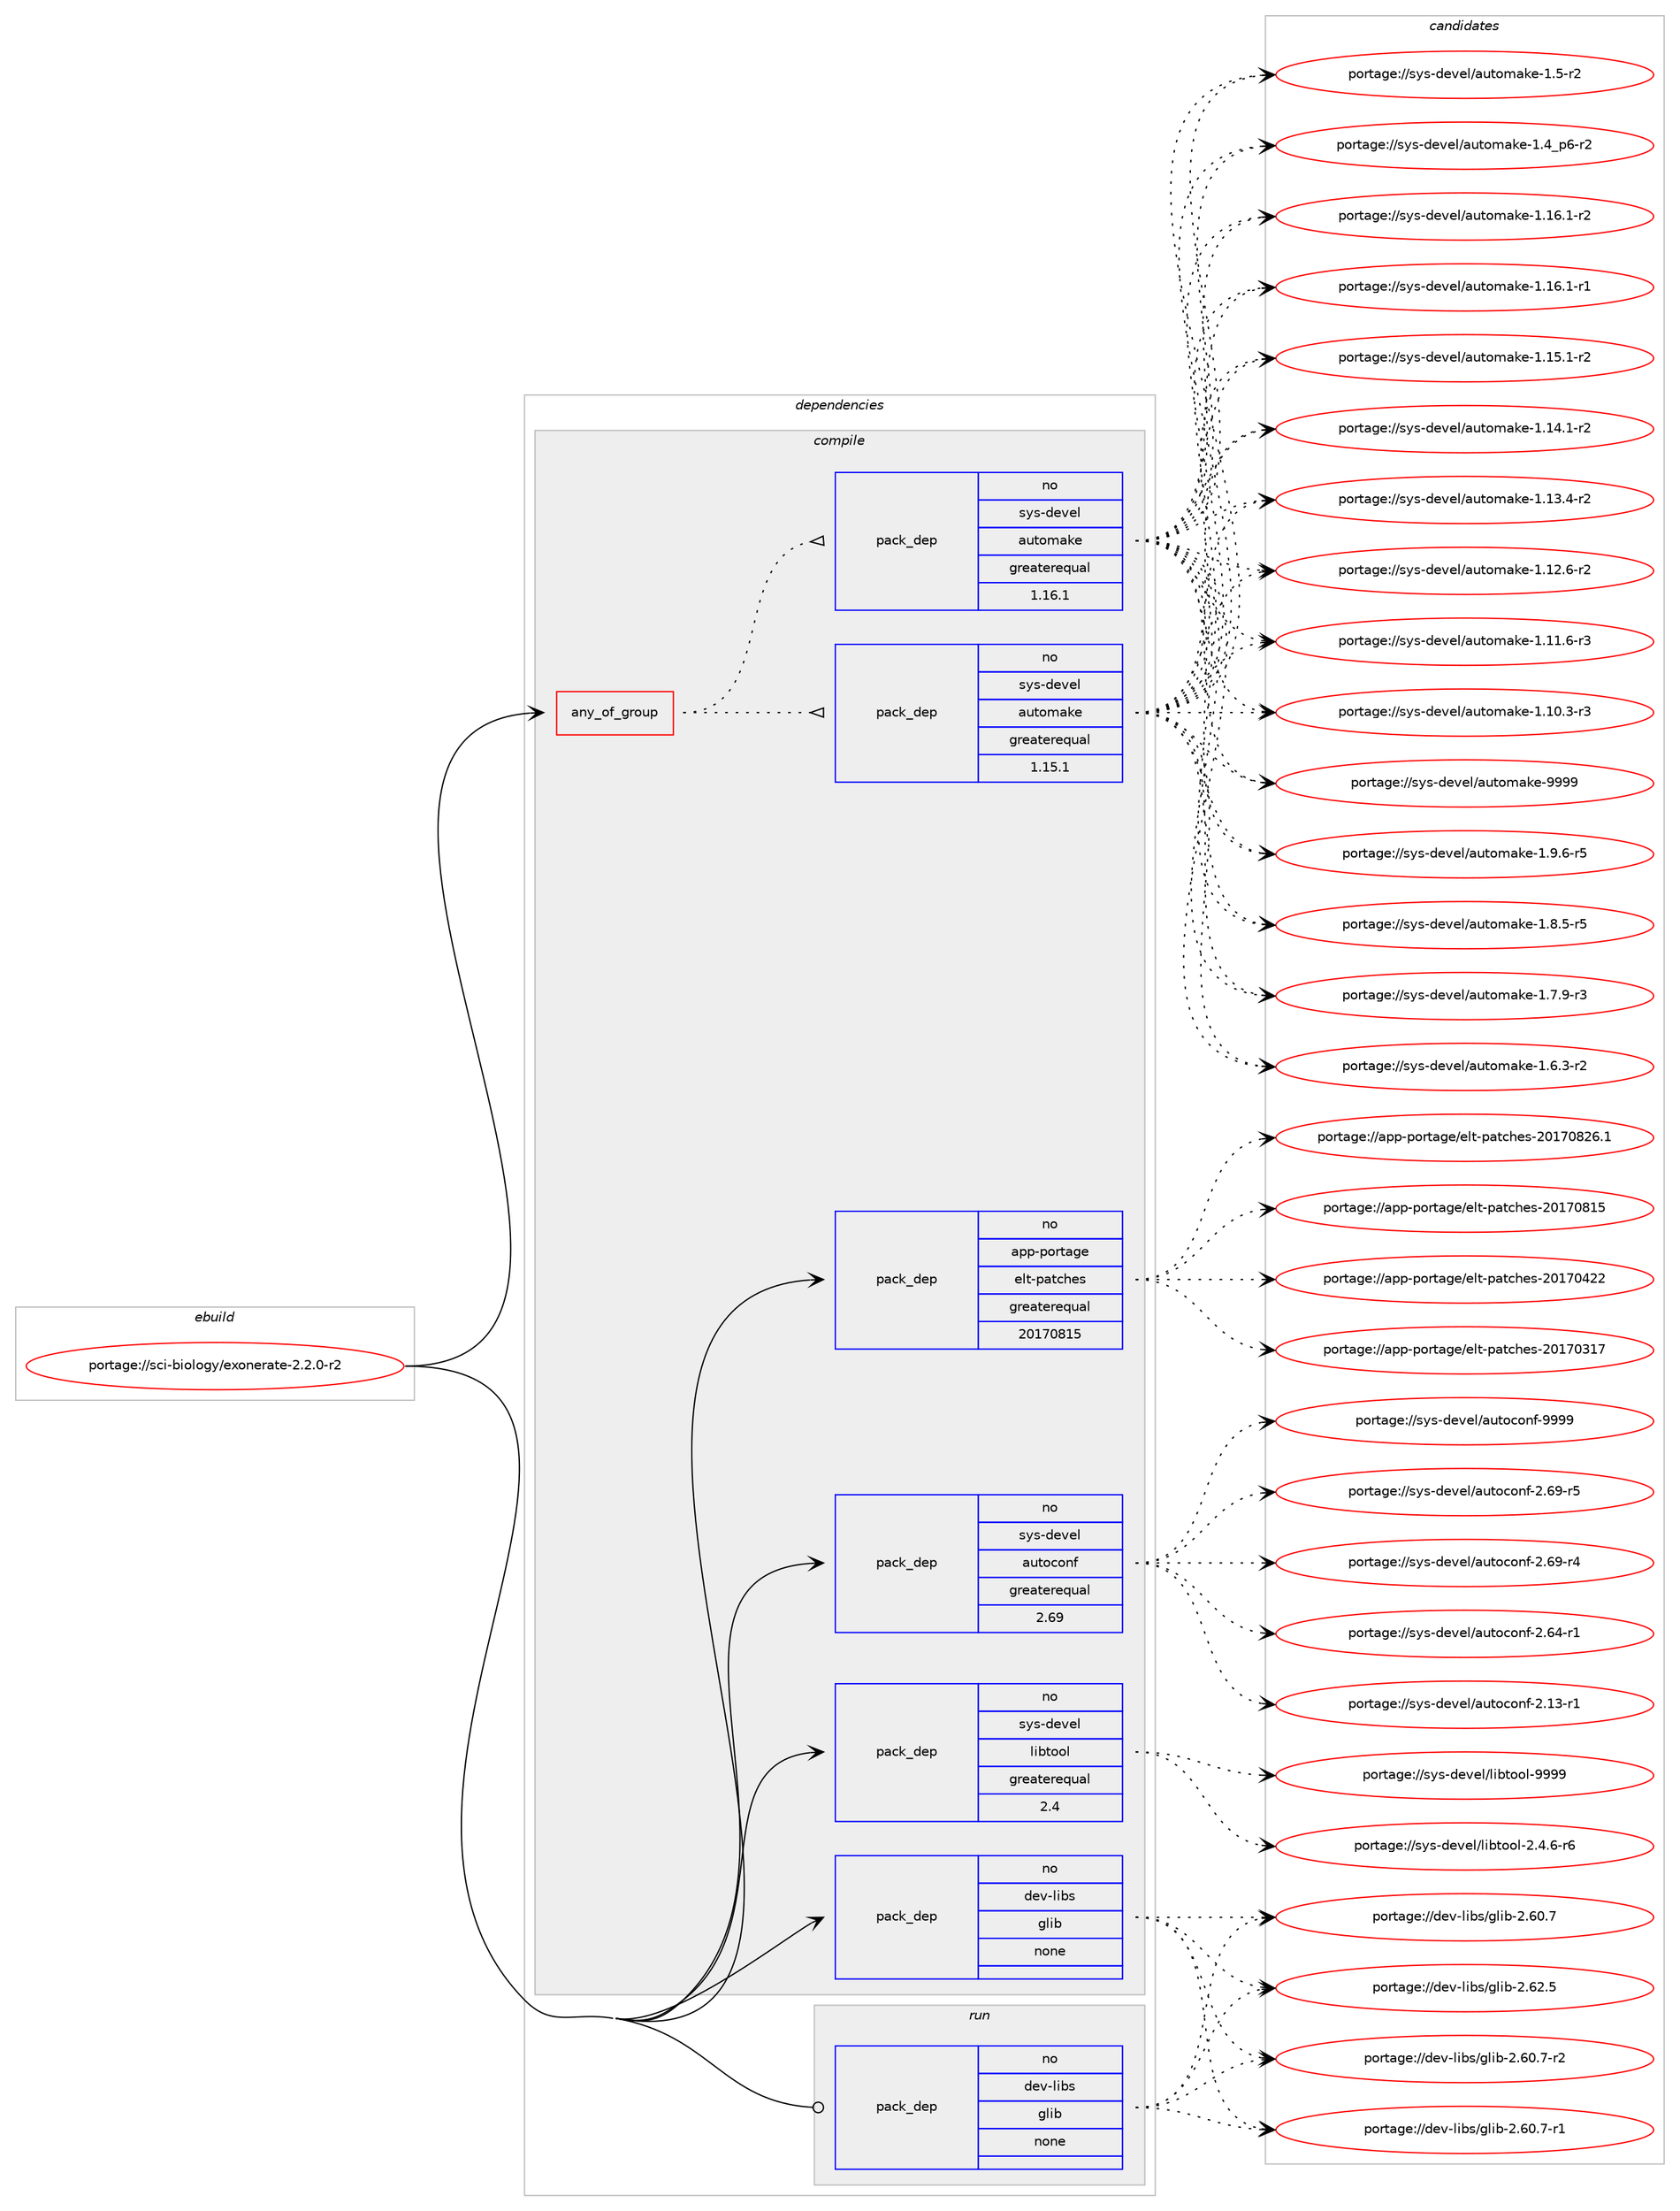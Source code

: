 digraph prolog {

# *************
# Graph options
# *************

newrank=true;
concentrate=true;
compound=true;
graph [rankdir=LR,fontname=Helvetica,fontsize=10,ranksep=1.5];#, ranksep=2.5, nodesep=0.2];
edge  [arrowhead=vee];
node  [fontname=Helvetica,fontsize=10];

# **********
# The ebuild
# **********

subgraph cluster_leftcol {
color=gray;
rank=same;
label=<<i>ebuild</i>>;
id [label="portage://sci-biology/exonerate-2.2.0-r2", color=red, width=4, href="../sci-biology/exonerate-2.2.0-r2.svg"];
}

# ****************
# The dependencies
# ****************

subgraph cluster_midcol {
color=gray;
label=<<i>dependencies</i>>;
subgraph cluster_compile {
fillcolor="#eeeeee";
style=filled;
label=<<i>compile</i>>;
subgraph any1175 {
dependency57061 [label=<<TABLE BORDER="0" CELLBORDER="1" CELLSPACING="0" CELLPADDING="4"><TR><TD CELLPADDING="10">any_of_group</TD></TR></TABLE>>, shape=none, color=red];subgraph pack44195 {
dependency57062 [label=<<TABLE BORDER="0" CELLBORDER="1" CELLSPACING="0" CELLPADDING="4" WIDTH="220"><TR><TD ROWSPAN="6" CELLPADDING="30">pack_dep</TD></TR><TR><TD WIDTH="110">no</TD></TR><TR><TD>sys-devel</TD></TR><TR><TD>automake</TD></TR><TR><TD>greaterequal</TD></TR><TR><TD>1.16.1</TD></TR></TABLE>>, shape=none, color=blue];
}
dependency57061:e -> dependency57062:w [weight=20,style="dotted",arrowhead="oinv"];
subgraph pack44196 {
dependency57063 [label=<<TABLE BORDER="0" CELLBORDER="1" CELLSPACING="0" CELLPADDING="4" WIDTH="220"><TR><TD ROWSPAN="6" CELLPADDING="30">pack_dep</TD></TR><TR><TD WIDTH="110">no</TD></TR><TR><TD>sys-devel</TD></TR><TR><TD>automake</TD></TR><TR><TD>greaterequal</TD></TR><TR><TD>1.15.1</TD></TR></TABLE>>, shape=none, color=blue];
}
dependency57061:e -> dependency57063:w [weight=20,style="dotted",arrowhead="oinv"];
}
id:e -> dependency57061:w [weight=20,style="solid",arrowhead="vee"];
subgraph pack44197 {
dependency57064 [label=<<TABLE BORDER="0" CELLBORDER="1" CELLSPACING="0" CELLPADDING="4" WIDTH="220"><TR><TD ROWSPAN="6" CELLPADDING="30">pack_dep</TD></TR><TR><TD WIDTH="110">no</TD></TR><TR><TD>app-portage</TD></TR><TR><TD>elt-patches</TD></TR><TR><TD>greaterequal</TD></TR><TR><TD>20170815</TD></TR></TABLE>>, shape=none, color=blue];
}
id:e -> dependency57064:w [weight=20,style="solid",arrowhead="vee"];
subgraph pack44198 {
dependency57065 [label=<<TABLE BORDER="0" CELLBORDER="1" CELLSPACING="0" CELLPADDING="4" WIDTH="220"><TR><TD ROWSPAN="6" CELLPADDING="30">pack_dep</TD></TR><TR><TD WIDTH="110">no</TD></TR><TR><TD>dev-libs</TD></TR><TR><TD>glib</TD></TR><TR><TD>none</TD></TR><TR><TD></TD></TR></TABLE>>, shape=none, color=blue];
}
id:e -> dependency57065:w [weight=20,style="solid",arrowhead="vee"];
subgraph pack44199 {
dependency57066 [label=<<TABLE BORDER="0" CELLBORDER="1" CELLSPACING="0" CELLPADDING="4" WIDTH="220"><TR><TD ROWSPAN="6" CELLPADDING="30">pack_dep</TD></TR><TR><TD WIDTH="110">no</TD></TR><TR><TD>sys-devel</TD></TR><TR><TD>autoconf</TD></TR><TR><TD>greaterequal</TD></TR><TR><TD>2.69</TD></TR></TABLE>>, shape=none, color=blue];
}
id:e -> dependency57066:w [weight=20,style="solid",arrowhead="vee"];
subgraph pack44200 {
dependency57067 [label=<<TABLE BORDER="0" CELLBORDER="1" CELLSPACING="0" CELLPADDING="4" WIDTH="220"><TR><TD ROWSPAN="6" CELLPADDING="30">pack_dep</TD></TR><TR><TD WIDTH="110">no</TD></TR><TR><TD>sys-devel</TD></TR><TR><TD>libtool</TD></TR><TR><TD>greaterequal</TD></TR><TR><TD>2.4</TD></TR></TABLE>>, shape=none, color=blue];
}
id:e -> dependency57067:w [weight=20,style="solid",arrowhead="vee"];
}
subgraph cluster_compileandrun {
fillcolor="#eeeeee";
style=filled;
label=<<i>compile and run</i>>;
}
subgraph cluster_run {
fillcolor="#eeeeee";
style=filled;
label=<<i>run</i>>;
subgraph pack44201 {
dependency57068 [label=<<TABLE BORDER="0" CELLBORDER="1" CELLSPACING="0" CELLPADDING="4" WIDTH="220"><TR><TD ROWSPAN="6" CELLPADDING="30">pack_dep</TD></TR><TR><TD WIDTH="110">no</TD></TR><TR><TD>dev-libs</TD></TR><TR><TD>glib</TD></TR><TR><TD>none</TD></TR><TR><TD></TD></TR></TABLE>>, shape=none, color=blue];
}
id:e -> dependency57068:w [weight=20,style="solid",arrowhead="odot"];
}
}

# **************
# The candidates
# **************

subgraph cluster_choices {
rank=same;
color=gray;
label=<<i>candidates</i>>;

subgraph choice44195 {
color=black;
nodesep=1;
choice115121115451001011181011084797117116111109971071014557575757 [label="portage://sys-devel/automake-9999", color=red, width=4,href="../sys-devel/automake-9999.svg"];
choice115121115451001011181011084797117116111109971071014549465746544511453 [label="portage://sys-devel/automake-1.9.6-r5", color=red, width=4,href="../sys-devel/automake-1.9.6-r5.svg"];
choice115121115451001011181011084797117116111109971071014549465646534511453 [label="portage://sys-devel/automake-1.8.5-r5", color=red, width=4,href="../sys-devel/automake-1.8.5-r5.svg"];
choice115121115451001011181011084797117116111109971071014549465546574511451 [label="portage://sys-devel/automake-1.7.9-r3", color=red, width=4,href="../sys-devel/automake-1.7.9-r3.svg"];
choice115121115451001011181011084797117116111109971071014549465446514511450 [label="portage://sys-devel/automake-1.6.3-r2", color=red, width=4,href="../sys-devel/automake-1.6.3-r2.svg"];
choice11512111545100101118101108479711711611110997107101454946534511450 [label="portage://sys-devel/automake-1.5-r2", color=red, width=4,href="../sys-devel/automake-1.5-r2.svg"];
choice115121115451001011181011084797117116111109971071014549465295112544511450 [label="portage://sys-devel/automake-1.4_p6-r2", color=red, width=4,href="../sys-devel/automake-1.4_p6-r2.svg"];
choice11512111545100101118101108479711711611110997107101454946495446494511450 [label="portage://sys-devel/automake-1.16.1-r2", color=red, width=4,href="../sys-devel/automake-1.16.1-r2.svg"];
choice11512111545100101118101108479711711611110997107101454946495446494511449 [label="portage://sys-devel/automake-1.16.1-r1", color=red, width=4,href="../sys-devel/automake-1.16.1-r1.svg"];
choice11512111545100101118101108479711711611110997107101454946495346494511450 [label="portage://sys-devel/automake-1.15.1-r2", color=red, width=4,href="../sys-devel/automake-1.15.1-r2.svg"];
choice11512111545100101118101108479711711611110997107101454946495246494511450 [label="portage://sys-devel/automake-1.14.1-r2", color=red, width=4,href="../sys-devel/automake-1.14.1-r2.svg"];
choice11512111545100101118101108479711711611110997107101454946495146524511450 [label="portage://sys-devel/automake-1.13.4-r2", color=red, width=4,href="../sys-devel/automake-1.13.4-r2.svg"];
choice11512111545100101118101108479711711611110997107101454946495046544511450 [label="portage://sys-devel/automake-1.12.6-r2", color=red, width=4,href="../sys-devel/automake-1.12.6-r2.svg"];
choice11512111545100101118101108479711711611110997107101454946494946544511451 [label="portage://sys-devel/automake-1.11.6-r3", color=red, width=4,href="../sys-devel/automake-1.11.6-r3.svg"];
choice11512111545100101118101108479711711611110997107101454946494846514511451 [label="portage://sys-devel/automake-1.10.3-r3", color=red, width=4,href="../sys-devel/automake-1.10.3-r3.svg"];
dependency57062:e -> choice115121115451001011181011084797117116111109971071014557575757:w [style=dotted,weight="100"];
dependency57062:e -> choice115121115451001011181011084797117116111109971071014549465746544511453:w [style=dotted,weight="100"];
dependency57062:e -> choice115121115451001011181011084797117116111109971071014549465646534511453:w [style=dotted,weight="100"];
dependency57062:e -> choice115121115451001011181011084797117116111109971071014549465546574511451:w [style=dotted,weight="100"];
dependency57062:e -> choice115121115451001011181011084797117116111109971071014549465446514511450:w [style=dotted,weight="100"];
dependency57062:e -> choice11512111545100101118101108479711711611110997107101454946534511450:w [style=dotted,weight="100"];
dependency57062:e -> choice115121115451001011181011084797117116111109971071014549465295112544511450:w [style=dotted,weight="100"];
dependency57062:e -> choice11512111545100101118101108479711711611110997107101454946495446494511450:w [style=dotted,weight="100"];
dependency57062:e -> choice11512111545100101118101108479711711611110997107101454946495446494511449:w [style=dotted,weight="100"];
dependency57062:e -> choice11512111545100101118101108479711711611110997107101454946495346494511450:w [style=dotted,weight="100"];
dependency57062:e -> choice11512111545100101118101108479711711611110997107101454946495246494511450:w [style=dotted,weight="100"];
dependency57062:e -> choice11512111545100101118101108479711711611110997107101454946495146524511450:w [style=dotted,weight="100"];
dependency57062:e -> choice11512111545100101118101108479711711611110997107101454946495046544511450:w [style=dotted,weight="100"];
dependency57062:e -> choice11512111545100101118101108479711711611110997107101454946494946544511451:w [style=dotted,weight="100"];
dependency57062:e -> choice11512111545100101118101108479711711611110997107101454946494846514511451:w [style=dotted,weight="100"];
}
subgraph choice44196 {
color=black;
nodesep=1;
choice115121115451001011181011084797117116111109971071014557575757 [label="portage://sys-devel/automake-9999", color=red, width=4,href="../sys-devel/automake-9999.svg"];
choice115121115451001011181011084797117116111109971071014549465746544511453 [label="portage://sys-devel/automake-1.9.6-r5", color=red, width=4,href="../sys-devel/automake-1.9.6-r5.svg"];
choice115121115451001011181011084797117116111109971071014549465646534511453 [label="portage://sys-devel/automake-1.8.5-r5", color=red, width=4,href="../sys-devel/automake-1.8.5-r5.svg"];
choice115121115451001011181011084797117116111109971071014549465546574511451 [label="portage://sys-devel/automake-1.7.9-r3", color=red, width=4,href="../sys-devel/automake-1.7.9-r3.svg"];
choice115121115451001011181011084797117116111109971071014549465446514511450 [label="portage://sys-devel/automake-1.6.3-r2", color=red, width=4,href="../sys-devel/automake-1.6.3-r2.svg"];
choice11512111545100101118101108479711711611110997107101454946534511450 [label="portage://sys-devel/automake-1.5-r2", color=red, width=4,href="../sys-devel/automake-1.5-r2.svg"];
choice115121115451001011181011084797117116111109971071014549465295112544511450 [label="portage://sys-devel/automake-1.4_p6-r2", color=red, width=4,href="../sys-devel/automake-1.4_p6-r2.svg"];
choice11512111545100101118101108479711711611110997107101454946495446494511450 [label="portage://sys-devel/automake-1.16.1-r2", color=red, width=4,href="../sys-devel/automake-1.16.1-r2.svg"];
choice11512111545100101118101108479711711611110997107101454946495446494511449 [label="portage://sys-devel/automake-1.16.1-r1", color=red, width=4,href="../sys-devel/automake-1.16.1-r1.svg"];
choice11512111545100101118101108479711711611110997107101454946495346494511450 [label="portage://sys-devel/automake-1.15.1-r2", color=red, width=4,href="../sys-devel/automake-1.15.1-r2.svg"];
choice11512111545100101118101108479711711611110997107101454946495246494511450 [label="portage://sys-devel/automake-1.14.1-r2", color=red, width=4,href="../sys-devel/automake-1.14.1-r2.svg"];
choice11512111545100101118101108479711711611110997107101454946495146524511450 [label="portage://sys-devel/automake-1.13.4-r2", color=red, width=4,href="../sys-devel/automake-1.13.4-r2.svg"];
choice11512111545100101118101108479711711611110997107101454946495046544511450 [label="portage://sys-devel/automake-1.12.6-r2", color=red, width=4,href="../sys-devel/automake-1.12.6-r2.svg"];
choice11512111545100101118101108479711711611110997107101454946494946544511451 [label="portage://sys-devel/automake-1.11.6-r3", color=red, width=4,href="../sys-devel/automake-1.11.6-r3.svg"];
choice11512111545100101118101108479711711611110997107101454946494846514511451 [label="portage://sys-devel/automake-1.10.3-r3", color=red, width=4,href="../sys-devel/automake-1.10.3-r3.svg"];
dependency57063:e -> choice115121115451001011181011084797117116111109971071014557575757:w [style=dotted,weight="100"];
dependency57063:e -> choice115121115451001011181011084797117116111109971071014549465746544511453:w [style=dotted,weight="100"];
dependency57063:e -> choice115121115451001011181011084797117116111109971071014549465646534511453:w [style=dotted,weight="100"];
dependency57063:e -> choice115121115451001011181011084797117116111109971071014549465546574511451:w [style=dotted,weight="100"];
dependency57063:e -> choice115121115451001011181011084797117116111109971071014549465446514511450:w [style=dotted,weight="100"];
dependency57063:e -> choice11512111545100101118101108479711711611110997107101454946534511450:w [style=dotted,weight="100"];
dependency57063:e -> choice115121115451001011181011084797117116111109971071014549465295112544511450:w [style=dotted,weight="100"];
dependency57063:e -> choice11512111545100101118101108479711711611110997107101454946495446494511450:w [style=dotted,weight="100"];
dependency57063:e -> choice11512111545100101118101108479711711611110997107101454946495446494511449:w [style=dotted,weight="100"];
dependency57063:e -> choice11512111545100101118101108479711711611110997107101454946495346494511450:w [style=dotted,weight="100"];
dependency57063:e -> choice11512111545100101118101108479711711611110997107101454946495246494511450:w [style=dotted,weight="100"];
dependency57063:e -> choice11512111545100101118101108479711711611110997107101454946495146524511450:w [style=dotted,weight="100"];
dependency57063:e -> choice11512111545100101118101108479711711611110997107101454946495046544511450:w [style=dotted,weight="100"];
dependency57063:e -> choice11512111545100101118101108479711711611110997107101454946494946544511451:w [style=dotted,weight="100"];
dependency57063:e -> choice11512111545100101118101108479711711611110997107101454946494846514511451:w [style=dotted,weight="100"];
}
subgraph choice44197 {
color=black;
nodesep=1;
choice971121124511211111411697103101471011081164511297116991041011154550484955485650544649 [label="portage://app-portage/elt-patches-20170826.1", color=red, width=4,href="../app-portage/elt-patches-20170826.1.svg"];
choice97112112451121111141169710310147101108116451129711699104101115455048495548564953 [label="portage://app-portage/elt-patches-20170815", color=red, width=4,href="../app-portage/elt-patches-20170815.svg"];
choice97112112451121111141169710310147101108116451129711699104101115455048495548525050 [label="portage://app-portage/elt-patches-20170422", color=red, width=4,href="../app-portage/elt-patches-20170422.svg"];
choice97112112451121111141169710310147101108116451129711699104101115455048495548514955 [label="portage://app-portage/elt-patches-20170317", color=red, width=4,href="../app-portage/elt-patches-20170317.svg"];
dependency57064:e -> choice971121124511211111411697103101471011081164511297116991041011154550484955485650544649:w [style=dotted,weight="100"];
dependency57064:e -> choice97112112451121111141169710310147101108116451129711699104101115455048495548564953:w [style=dotted,weight="100"];
dependency57064:e -> choice97112112451121111141169710310147101108116451129711699104101115455048495548525050:w [style=dotted,weight="100"];
dependency57064:e -> choice97112112451121111141169710310147101108116451129711699104101115455048495548514955:w [style=dotted,weight="100"];
}
subgraph choice44198 {
color=black;
nodesep=1;
choice1001011184510810598115471031081059845504654504653 [label="portage://dev-libs/glib-2.62.5", color=red, width=4,href="../dev-libs/glib-2.62.5.svg"];
choice10010111845108105981154710310810598455046544846554511450 [label="portage://dev-libs/glib-2.60.7-r2", color=red, width=4,href="../dev-libs/glib-2.60.7-r2.svg"];
choice10010111845108105981154710310810598455046544846554511449 [label="portage://dev-libs/glib-2.60.7-r1", color=red, width=4,href="../dev-libs/glib-2.60.7-r1.svg"];
choice1001011184510810598115471031081059845504654484655 [label="portage://dev-libs/glib-2.60.7", color=red, width=4,href="../dev-libs/glib-2.60.7.svg"];
dependency57065:e -> choice1001011184510810598115471031081059845504654504653:w [style=dotted,weight="100"];
dependency57065:e -> choice10010111845108105981154710310810598455046544846554511450:w [style=dotted,weight="100"];
dependency57065:e -> choice10010111845108105981154710310810598455046544846554511449:w [style=dotted,weight="100"];
dependency57065:e -> choice1001011184510810598115471031081059845504654484655:w [style=dotted,weight="100"];
}
subgraph choice44199 {
color=black;
nodesep=1;
choice115121115451001011181011084797117116111991111101024557575757 [label="portage://sys-devel/autoconf-9999", color=red, width=4,href="../sys-devel/autoconf-9999.svg"];
choice1151211154510010111810110847971171161119911111010245504654574511453 [label="portage://sys-devel/autoconf-2.69-r5", color=red, width=4,href="../sys-devel/autoconf-2.69-r5.svg"];
choice1151211154510010111810110847971171161119911111010245504654574511452 [label="portage://sys-devel/autoconf-2.69-r4", color=red, width=4,href="../sys-devel/autoconf-2.69-r4.svg"];
choice1151211154510010111810110847971171161119911111010245504654524511449 [label="portage://sys-devel/autoconf-2.64-r1", color=red, width=4,href="../sys-devel/autoconf-2.64-r1.svg"];
choice1151211154510010111810110847971171161119911111010245504649514511449 [label="portage://sys-devel/autoconf-2.13-r1", color=red, width=4,href="../sys-devel/autoconf-2.13-r1.svg"];
dependency57066:e -> choice115121115451001011181011084797117116111991111101024557575757:w [style=dotted,weight="100"];
dependency57066:e -> choice1151211154510010111810110847971171161119911111010245504654574511453:w [style=dotted,weight="100"];
dependency57066:e -> choice1151211154510010111810110847971171161119911111010245504654574511452:w [style=dotted,weight="100"];
dependency57066:e -> choice1151211154510010111810110847971171161119911111010245504654524511449:w [style=dotted,weight="100"];
dependency57066:e -> choice1151211154510010111810110847971171161119911111010245504649514511449:w [style=dotted,weight="100"];
}
subgraph choice44200 {
color=black;
nodesep=1;
choice1151211154510010111810110847108105981161111111084557575757 [label="portage://sys-devel/libtool-9999", color=red, width=4,href="../sys-devel/libtool-9999.svg"];
choice1151211154510010111810110847108105981161111111084550465246544511454 [label="portage://sys-devel/libtool-2.4.6-r6", color=red, width=4,href="../sys-devel/libtool-2.4.6-r6.svg"];
dependency57067:e -> choice1151211154510010111810110847108105981161111111084557575757:w [style=dotted,weight="100"];
dependency57067:e -> choice1151211154510010111810110847108105981161111111084550465246544511454:w [style=dotted,weight="100"];
}
subgraph choice44201 {
color=black;
nodesep=1;
choice1001011184510810598115471031081059845504654504653 [label="portage://dev-libs/glib-2.62.5", color=red, width=4,href="../dev-libs/glib-2.62.5.svg"];
choice10010111845108105981154710310810598455046544846554511450 [label="portage://dev-libs/glib-2.60.7-r2", color=red, width=4,href="../dev-libs/glib-2.60.7-r2.svg"];
choice10010111845108105981154710310810598455046544846554511449 [label="portage://dev-libs/glib-2.60.7-r1", color=red, width=4,href="../dev-libs/glib-2.60.7-r1.svg"];
choice1001011184510810598115471031081059845504654484655 [label="portage://dev-libs/glib-2.60.7", color=red, width=4,href="../dev-libs/glib-2.60.7.svg"];
dependency57068:e -> choice1001011184510810598115471031081059845504654504653:w [style=dotted,weight="100"];
dependency57068:e -> choice10010111845108105981154710310810598455046544846554511450:w [style=dotted,weight="100"];
dependency57068:e -> choice10010111845108105981154710310810598455046544846554511449:w [style=dotted,weight="100"];
dependency57068:e -> choice1001011184510810598115471031081059845504654484655:w [style=dotted,weight="100"];
}
}

}

